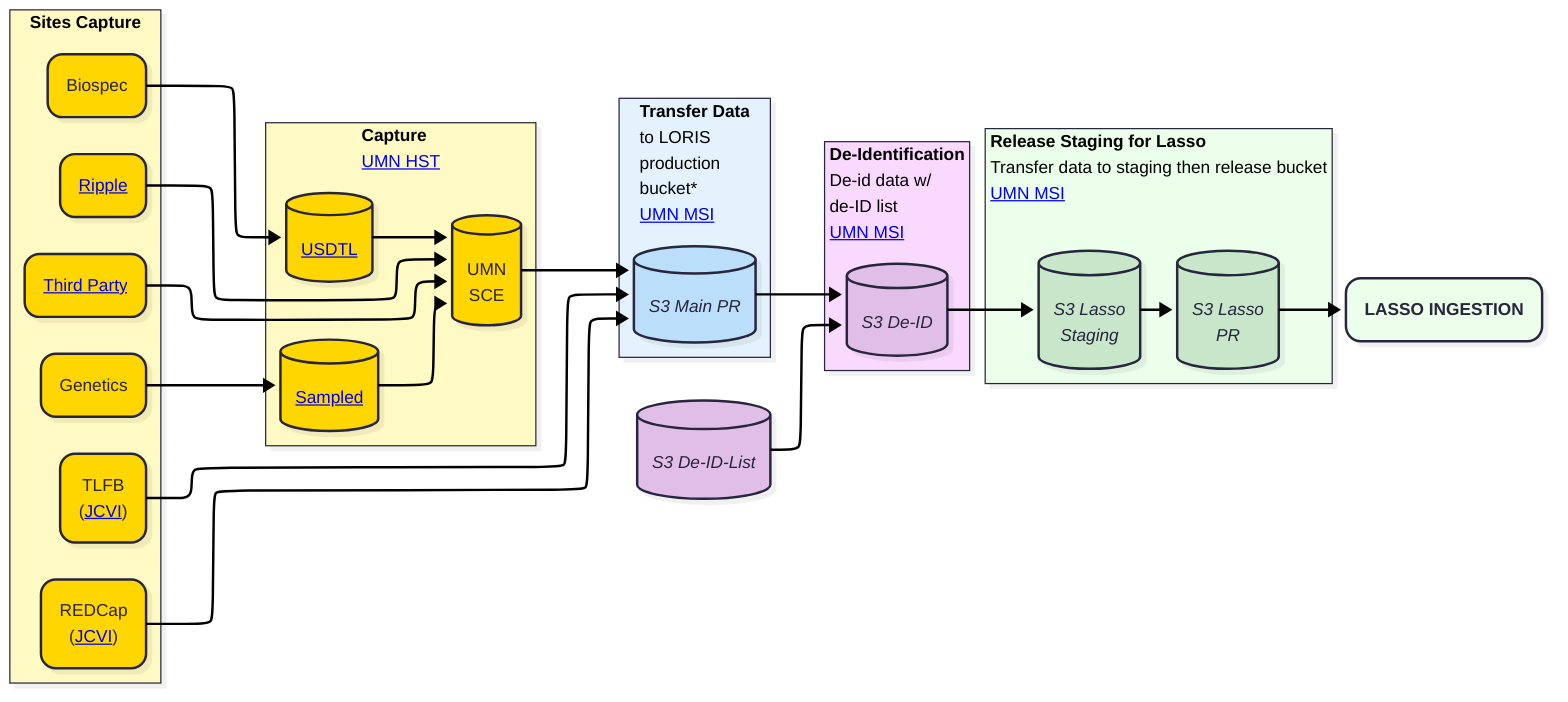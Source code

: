 ---
config:
  layout: elk
  look: neo
  theme: redux
---
flowchart LR
 subgraph Capture_LORIS["<b>Sites Capture</b><br>"]
        n13@{ label: "REDCap<br>(<a href=\"../../orgcharts/#j-craig-venter-institute\" rel=\"noopener\">JCVI</a>)" }
        n14@{ label: "TLFB<br>(<a href=\"../../orgcharts/#j-craig-venter-institute\" rel=\"noopener\">JCVI</a>)" }
        n16@{ label: "<a href=\"../../orgcharts/#ripple\" rel=\"noopener\" target=\"_blank\">Ripple</a>" }
        n17@{ label: "<a href=\"#third-party\">Third Party</a>" }
        n18["Biospec"]
        n19["Genetics"]
  end
 subgraph s1["<b>Transfer Data</b></br>to LORIS</br>production</br>bucket*</br><a href=../../orgcharts/#midb-informatics-hub-msi rel=noopener>UMN MSI</a>"]
        n15["<i>S3 Main PR</i>"]
  end
 subgraph s2["<b>Capture</b><br><a href=../../orgcharts/#health-sciences-technology rel=noopener target=_blank>UMN HST</a>"]
        n20@{ label: "<a href='https://sampled.com/' target='_blank'>Sampled</a>" }
        n21["UMN<br>SCE"]
        n22@{ label: "<a href='https://www.usdtl.com/' target='_blank'>USDTL</a>" }
  end
 subgraph s4["<b>De-Identification</b><br>De-id data w/<br>de-ID list<br><a href=../../orgcharts/#midb-informatics-hub-msi rel=noopener>UMN MSI</a>"]
        n26["<i>S3 De-ID</i>"]
  end
 subgraph s5["<b>Release Staging for Lasso</b><br>Transfer data to staging then release bucket<br><a href=../../orgcharts/#midb-informatics-hub-msi rel=noopener>UMN MSI</a>"]
        n27["<i>S3 Lasso<br>Staging</i>"]
        n28["<i>S3 Lasso<br>PR</i>"]
  end
    n13 --> n15
    n14 --> n15
    n16 --> n21
    n17 --> n21
    n19 --> n20
    n18 --> n22
    n20 --> n21
    n22 --> n21
    n21 --> n15
    n27 --> n28
    n26 --> n27
    n28 --> n30["<b>LASSO INGESTION</b>"]
    n29["<i>S3 De-ID-List</i>"] --> n26
    n15 --> n26
    n13@{ shape: rounded}
    n14@{ shape: rounded}
    n16@{ shape: rounded}
    n17@{ shape: rounded}
    n18@{ shape: rounded}
    n19@{ shape: rounded}
    n15@{ shape: db}
    n20@{ shape: db}
    n21@{ shape: db}
    n22@{ shape: db}
    n26@{ shape: db}
    n27@{ shape: db}
    n28@{ shape: db}
    n30@{ shape: rounded}
    n29@{ shape: db}
    s4@{ shape: rect}
    s5@{ shape: rect}
    style n13 fill:#FFD600
    style n14 fill:#FFD600
    style n16 fill:#FFD600
    style n17 fill:#FFD600
    style n18 fill:#FFD600
    style n19 fill:#FFD600
    style n15 fill:#BBDEFB
    style n20 fill:#FFD600
    style n21 fill:#FFD600
    style n22 fill:#FFD600
    style n26 fill:#E1BEE7
    style n27 fill:#C8E6C9
    style n28 fill:#C8E6C9
    style n30 fill:#EBFFEB
    style n29 fill:#E1BEE7
    style s4 fill:#FAD9FF
    style s5 fill:#EBFFEB
    style Capture_LORIS fill:#FFF9C4
    style s1 fill:#E3F2FD
    style s2 fill:#FFF9C4